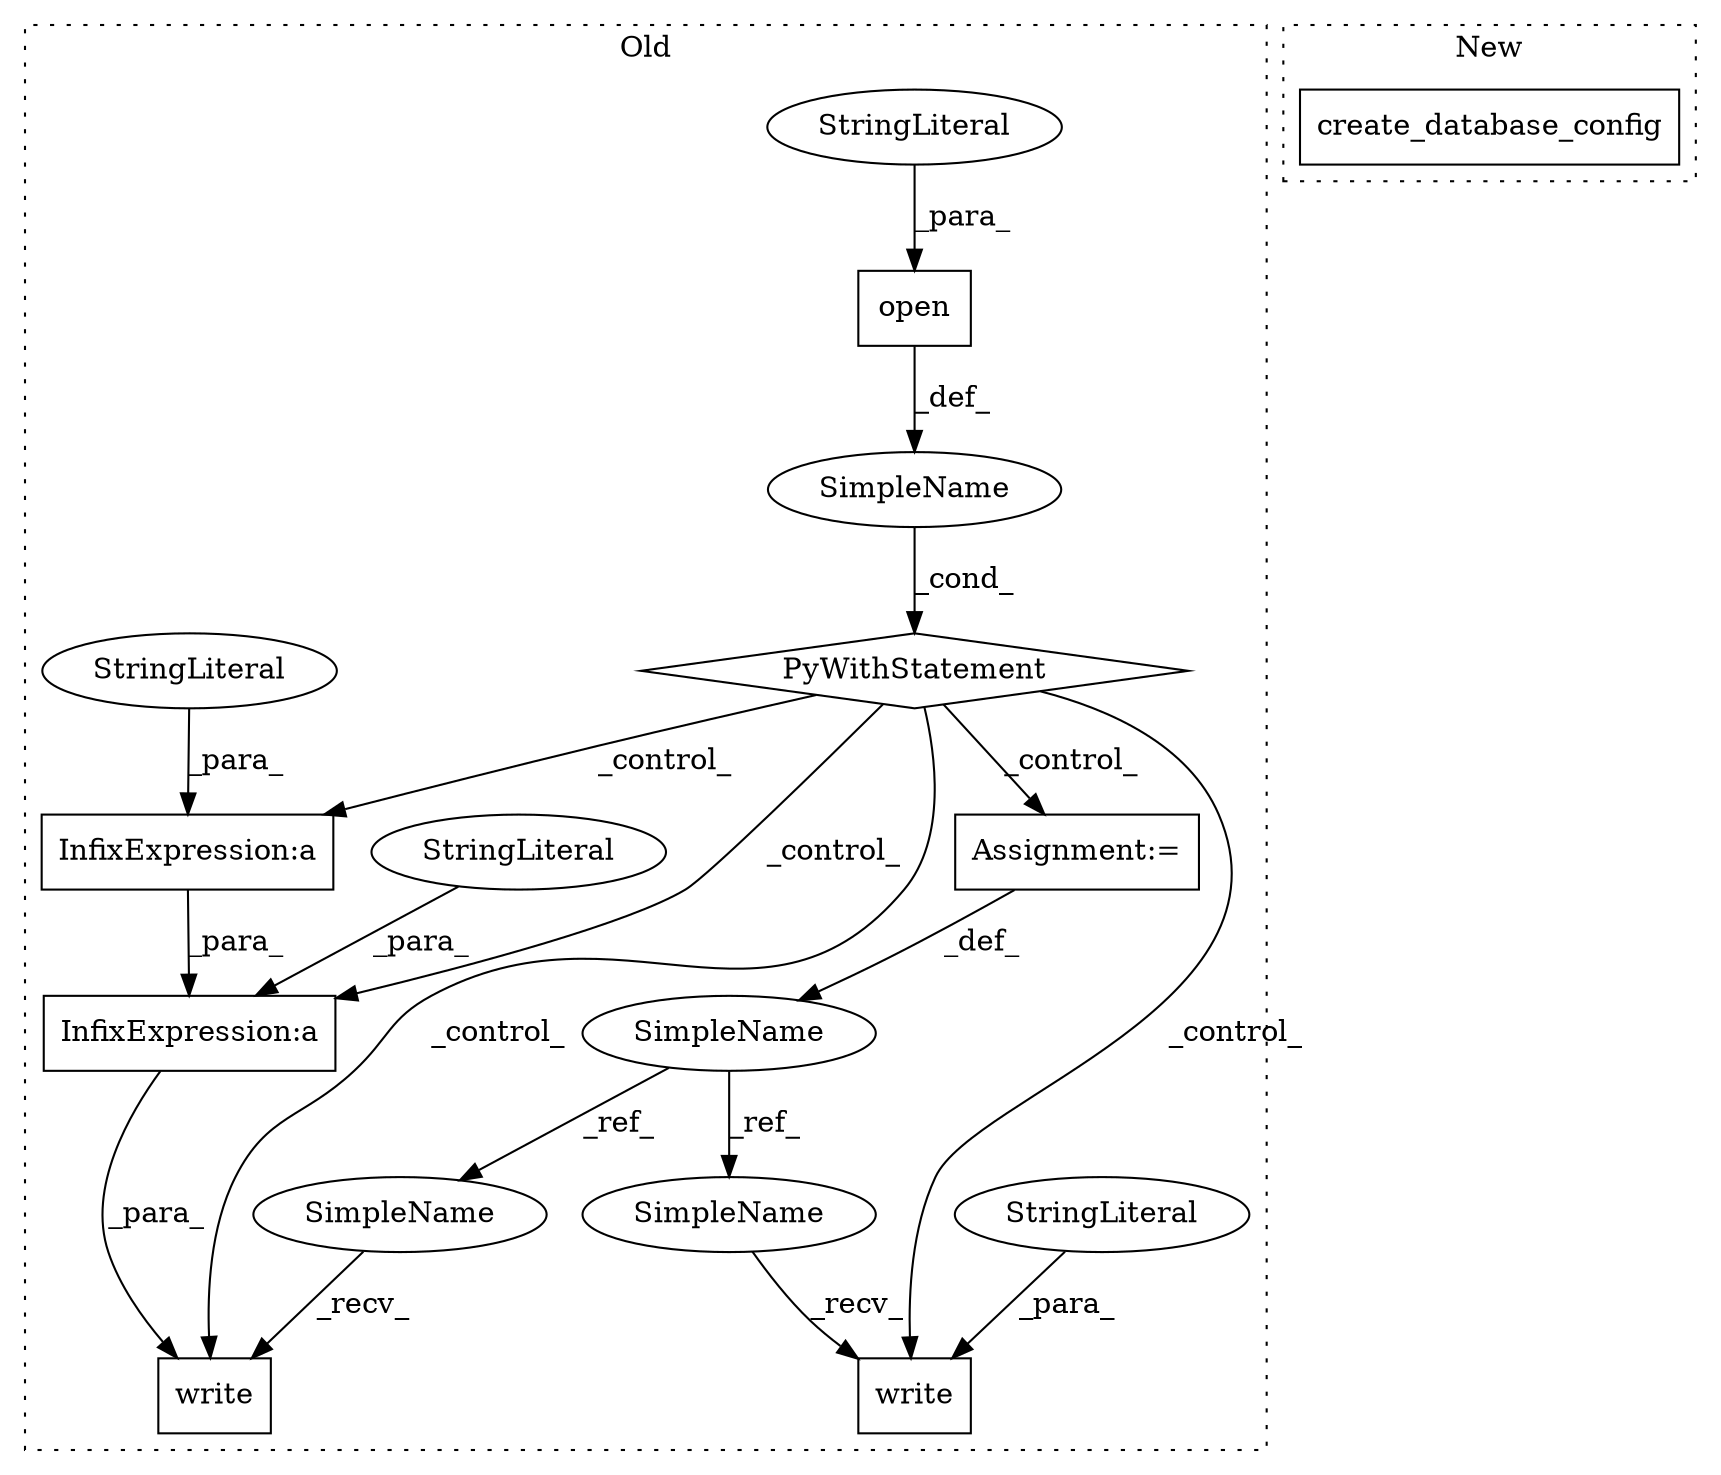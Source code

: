 digraph G {
subgraph cluster0 {
1 [label="write" a="32" s="3770,3810" l="6,1" shape="box"];
3 [label="InfixExpression:a" a="27" s="3784" l="3" shape="box"];
4 [label="InfixExpression:a" a="27" s="3803" l="3" shape="box"];
5 [label="PyWithStatement" a="104" s="3676,3711" l="10,2" shape="diamond"];
6 [label="SimpleName" a="42" s="" l="" shape="ellipse"];
7 [label="StringLiteral" a="45" s="3777" l="7" shape="ellipse"];
8 [label="StringLiteral" a="45" s="3806" l="4" shape="ellipse"];
9 [label="write" a="32" s="3739,3759" l="6,1" shape="box"];
10 [label="SimpleName" a="42" s="3728" l="1" shape="ellipse"];
11 [label="StringLiteral" a="45" s="3745" l="14" shape="ellipse"];
12 [label="Assignment:=" a="7" s="3728" l="1" shape="box"];
13 [label="open" a="32" s="3686,3710" l="5,1" shape="box"];
14 [label="StringLiteral" a="45" s="3707" l="3" shape="ellipse"];
15 [label="SimpleName" a="42" s="3768" l="1" shape="ellipse"];
16 [label="SimpleName" a="42" s="3737" l="1" shape="ellipse"];
label = "Old";
style="dotted";
}
subgraph cluster1 {
2 [label="create_database_config" a="32" s="3399,3439" l="23,1" shape="box"];
label = "New";
style="dotted";
}
3 -> 4 [label="_para_"];
4 -> 1 [label="_para_"];
5 -> 3 [label="_control_"];
5 -> 4 [label="_control_"];
5 -> 9 [label="_control_"];
5 -> 12 [label="_control_"];
5 -> 1 [label="_control_"];
6 -> 5 [label="_cond_"];
7 -> 3 [label="_para_"];
8 -> 4 [label="_para_"];
10 -> 16 [label="_ref_"];
10 -> 15 [label="_ref_"];
11 -> 9 [label="_para_"];
12 -> 10 [label="_def_"];
13 -> 6 [label="_def_"];
14 -> 13 [label="_para_"];
15 -> 1 [label="_recv_"];
16 -> 9 [label="_recv_"];
}
